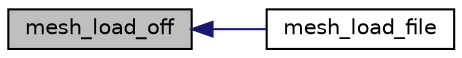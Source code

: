 digraph "mesh_load_off"
{
  edge [fontname="Helvetica",fontsize="10",labelfontname="Helvetica",labelfontsize="10"];
  node [fontname="Helvetica",fontsize="10",shape=record];
  rankdir="LR";
  Node1 [label="mesh_load_off",height=0.2,width=0.4,color="black", fillcolor="grey75", style="filled", fontcolor="black"];
  Node1 -> Node2 [dir="back",color="midnightblue",fontsize="10",style="solid",fontname="Helvetica"];
  Node2 [label="mesh_load_file",height=0.2,width=0.4,color="black", fillcolor="white", style="filled",URL="$meshlib_8h.html#a5ec72a190e4d5e0af42897718babceb6",tooltip="Reads a mesh from an OFF/PLY/ASC/XYZ file. "];
}
